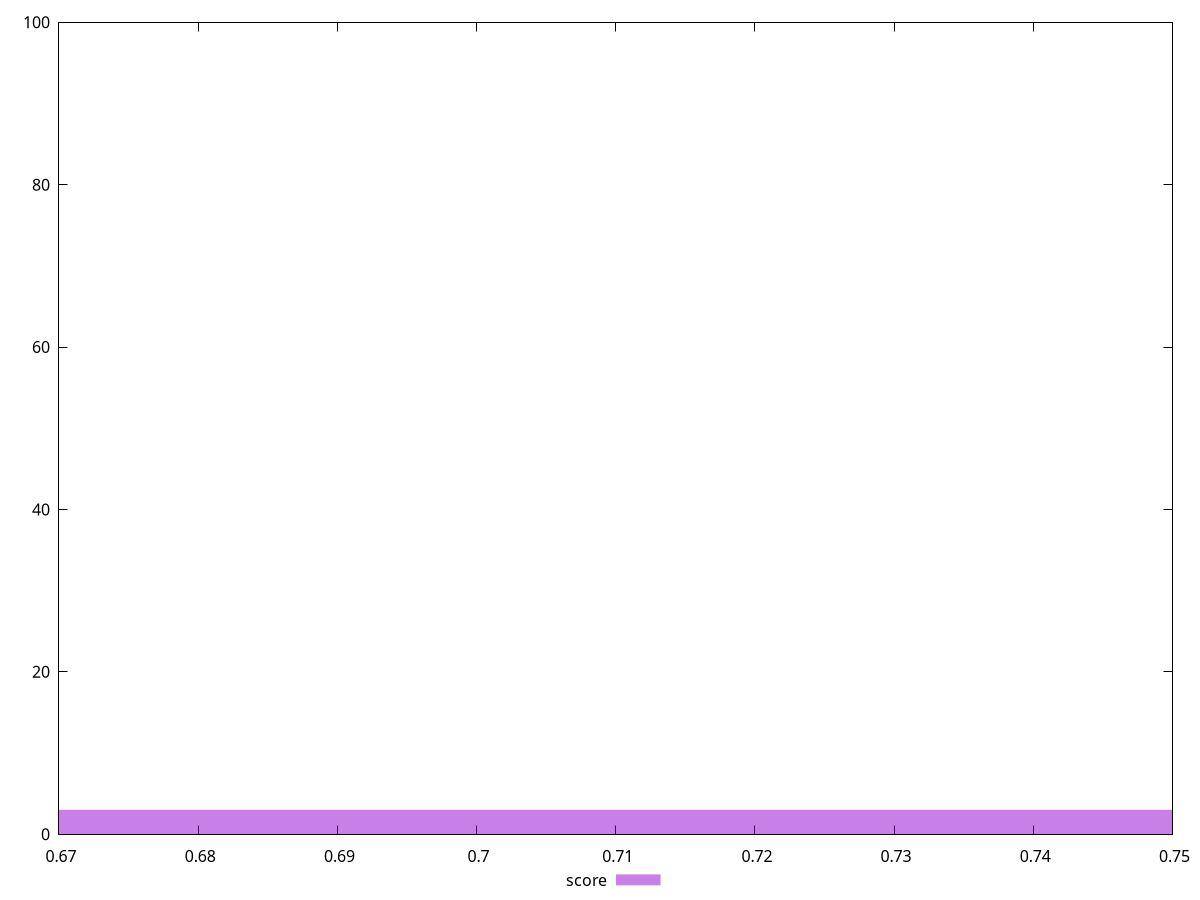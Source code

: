 reset

$score <<EOF
0.8 97
0.7000000000000001 3
EOF

set key outside below
set boxwidth 0.1
set xrange [0.67:0.75]
set yrange [0:100]
set trange [0:100]
set style fill transparent solid 0.5 noborder
set terminal svg size 640, 490 enhanced background rgb 'white'
set output "report_00025_2021-02-22T21:38:55.199Z/uses-text-compression/samples/pages+cached+noadtech/score/histogram.svg"

plot $score title "score" with boxes

reset
